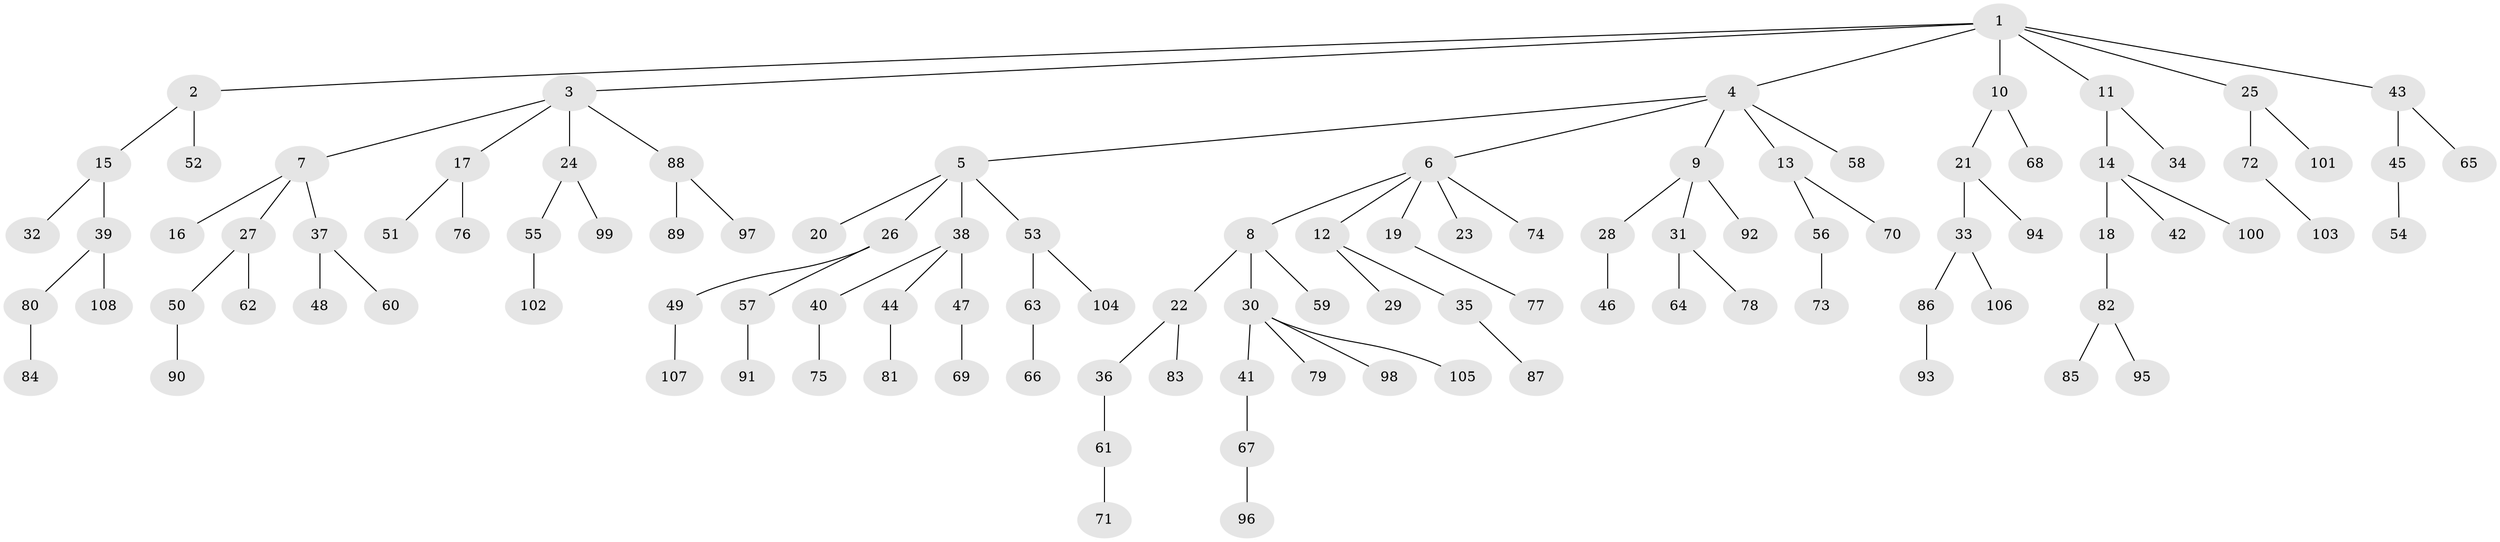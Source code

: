 // Generated by graph-tools (version 1.1) at 2025/52/03/09/25 04:52:45]
// undirected, 108 vertices, 107 edges
graph export_dot {
graph [start="1"]
  node [color=gray90,style=filled];
  1;
  2;
  3;
  4;
  5;
  6;
  7;
  8;
  9;
  10;
  11;
  12;
  13;
  14;
  15;
  16;
  17;
  18;
  19;
  20;
  21;
  22;
  23;
  24;
  25;
  26;
  27;
  28;
  29;
  30;
  31;
  32;
  33;
  34;
  35;
  36;
  37;
  38;
  39;
  40;
  41;
  42;
  43;
  44;
  45;
  46;
  47;
  48;
  49;
  50;
  51;
  52;
  53;
  54;
  55;
  56;
  57;
  58;
  59;
  60;
  61;
  62;
  63;
  64;
  65;
  66;
  67;
  68;
  69;
  70;
  71;
  72;
  73;
  74;
  75;
  76;
  77;
  78;
  79;
  80;
  81;
  82;
  83;
  84;
  85;
  86;
  87;
  88;
  89;
  90;
  91;
  92;
  93;
  94;
  95;
  96;
  97;
  98;
  99;
  100;
  101;
  102;
  103;
  104;
  105;
  106;
  107;
  108;
  1 -- 2;
  1 -- 3;
  1 -- 4;
  1 -- 10;
  1 -- 11;
  1 -- 25;
  1 -- 43;
  2 -- 15;
  2 -- 52;
  3 -- 7;
  3 -- 17;
  3 -- 24;
  3 -- 88;
  4 -- 5;
  4 -- 6;
  4 -- 9;
  4 -- 13;
  4 -- 58;
  5 -- 20;
  5 -- 26;
  5 -- 38;
  5 -- 53;
  6 -- 8;
  6 -- 12;
  6 -- 19;
  6 -- 23;
  6 -- 74;
  7 -- 16;
  7 -- 27;
  7 -- 37;
  8 -- 22;
  8 -- 30;
  8 -- 59;
  9 -- 28;
  9 -- 31;
  9 -- 92;
  10 -- 21;
  10 -- 68;
  11 -- 14;
  11 -- 34;
  12 -- 29;
  12 -- 35;
  13 -- 56;
  13 -- 70;
  14 -- 18;
  14 -- 42;
  14 -- 100;
  15 -- 32;
  15 -- 39;
  17 -- 51;
  17 -- 76;
  18 -- 82;
  19 -- 77;
  21 -- 33;
  21 -- 94;
  22 -- 36;
  22 -- 83;
  24 -- 55;
  24 -- 99;
  25 -- 72;
  25 -- 101;
  26 -- 49;
  26 -- 57;
  27 -- 50;
  27 -- 62;
  28 -- 46;
  30 -- 41;
  30 -- 79;
  30 -- 98;
  30 -- 105;
  31 -- 64;
  31 -- 78;
  33 -- 86;
  33 -- 106;
  35 -- 87;
  36 -- 61;
  37 -- 48;
  37 -- 60;
  38 -- 40;
  38 -- 44;
  38 -- 47;
  39 -- 80;
  39 -- 108;
  40 -- 75;
  41 -- 67;
  43 -- 45;
  43 -- 65;
  44 -- 81;
  45 -- 54;
  47 -- 69;
  49 -- 107;
  50 -- 90;
  53 -- 63;
  53 -- 104;
  55 -- 102;
  56 -- 73;
  57 -- 91;
  61 -- 71;
  63 -- 66;
  67 -- 96;
  72 -- 103;
  80 -- 84;
  82 -- 85;
  82 -- 95;
  86 -- 93;
  88 -- 89;
  88 -- 97;
}
